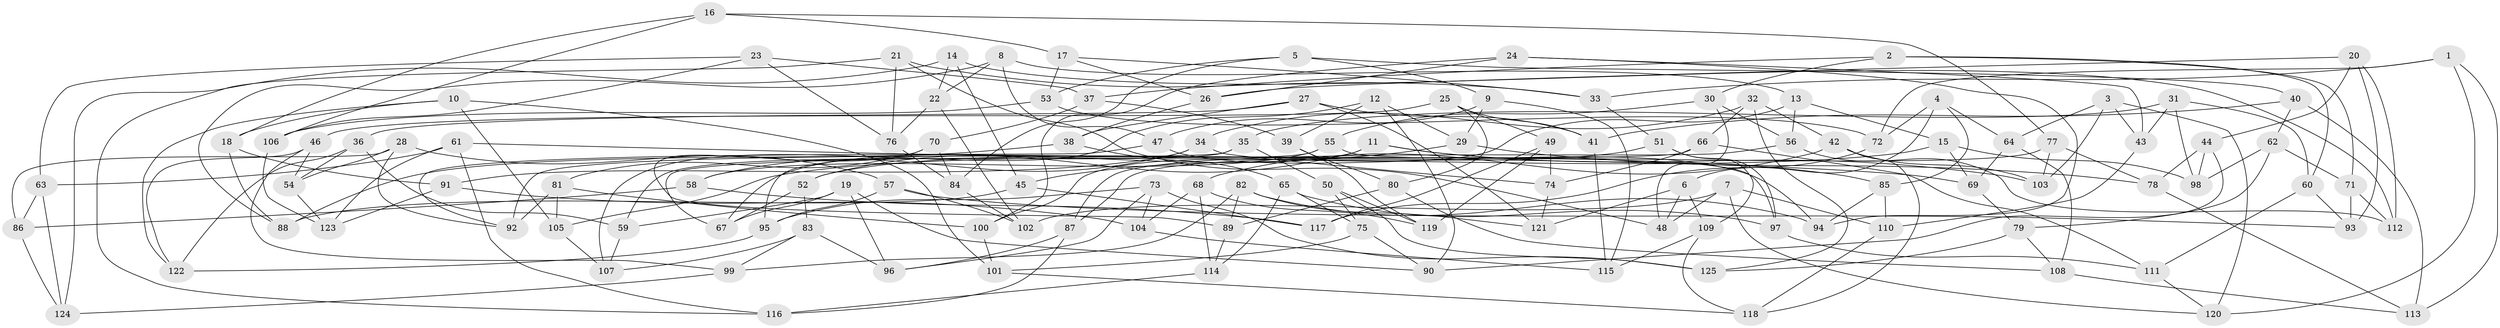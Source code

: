 // Generated by graph-tools (version 1.1) at 2025/11/02/27/25 16:11:50]
// undirected, 125 vertices, 250 edges
graph export_dot {
graph [start="1"]
  node [color=gray90,style=filled];
  1;
  2;
  3;
  4;
  5;
  6;
  7;
  8;
  9;
  10;
  11;
  12;
  13;
  14;
  15;
  16;
  17;
  18;
  19;
  20;
  21;
  22;
  23;
  24;
  25;
  26;
  27;
  28;
  29;
  30;
  31;
  32;
  33;
  34;
  35;
  36;
  37;
  38;
  39;
  40;
  41;
  42;
  43;
  44;
  45;
  46;
  47;
  48;
  49;
  50;
  51;
  52;
  53;
  54;
  55;
  56;
  57;
  58;
  59;
  60;
  61;
  62;
  63;
  64;
  65;
  66;
  67;
  68;
  69;
  70;
  71;
  72;
  73;
  74;
  75;
  76;
  77;
  78;
  79;
  80;
  81;
  82;
  83;
  84;
  85;
  86;
  87;
  88;
  89;
  90;
  91;
  92;
  93;
  94;
  95;
  96;
  97;
  98;
  99;
  100;
  101;
  102;
  103;
  104;
  105;
  106;
  107;
  108;
  109;
  110;
  111;
  112;
  113;
  114;
  115;
  116;
  117;
  118;
  119;
  120;
  121;
  122;
  123;
  124;
  125;
  1 -- 72;
  1 -- 113;
  1 -- 33;
  1 -- 120;
  2 -- 71;
  2 -- 37;
  2 -- 30;
  2 -- 60;
  3 -- 43;
  3 -- 120;
  3 -- 103;
  3 -- 64;
  4 -- 6;
  4 -- 85;
  4 -- 72;
  4 -- 64;
  5 -- 40;
  5 -- 84;
  5 -- 9;
  5 -- 53;
  6 -- 48;
  6 -- 121;
  6 -- 109;
  7 -- 110;
  7 -- 102;
  7 -- 120;
  7 -- 48;
  8 -- 22;
  8 -- 13;
  8 -- 47;
  8 -- 88;
  9 -- 29;
  9 -- 47;
  9 -- 115;
  10 -- 101;
  10 -- 122;
  10 -- 105;
  10 -- 18;
  11 -- 103;
  11 -- 85;
  11 -- 67;
  11 -- 52;
  12 -- 29;
  12 -- 39;
  12 -- 107;
  12 -- 90;
  13 -- 100;
  13 -- 56;
  13 -- 15;
  14 -- 22;
  14 -- 124;
  14 -- 45;
  14 -- 112;
  15 -- 69;
  15 -- 98;
  15 -- 105;
  16 -- 106;
  16 -- 18;
  16 -- 17;
  16 -- 77;
  17 -- 33;
  17 -- 53;
  17 -- 26;
  18 -- 88;
  18 -- 91;
  19 -- 67;
  19 -- 59;
  19 -- 96;
  19 -- 90;
  20 -- 44;
  20 -- 26;
  20 -- 93;
  20 -- 112;
  21 -- 33;
  21 -- 48;
  21 -- 116;
  21 -- 76;
  22 -- 76;
  22 -- 102;
  23 -- 106;
  23 -- 76;
  23 -- 63;
  23 -- 37;
  24 -- 43;
  24 -- 26;
  24 -- 94;
  24 -- 100;
  25 -- 49;
  25 -- 80;
  25 -- 46;
  25 -- 41;
  26 -- 38;
  27 -- 41;
  27 -- 38;
  27 -- 121;
  27 -- 36;
  28 -- 57;
  28 -- 54;
  28 -- 92;
  28 -- 86;
  29 -- 78;
  29 -- 45;
  30 -- 48;
  30 -- 56;
  30 -- 55;
  31 -- 98;
  31 -- 43;
  31 -- 35;
  31 -- 60;
  32 -- 66;
  32 -- 125;
  32 -- 34;
  32 -- 42;
  33 -- 51;
  34 -- 74;
  34 -- 58;
  34 -- 91;
  35 -- 50;
  35 -- 59;
  35 -- 67;
  36 -- 59;
  36 -- 122;
  36 -- 54;
  37 -- 70;
  37 -- 39;
  38 -- 88;
  38 -- 65;
  39 -- 119;
  39 -- 80;
  40 -- 113;
  40 -- 41;
  40 -- 62;
  41 -- 115;
  42 -- 68;
  42 -- 118;
  42 -- 103;
  43 -- 110;
  44 -- 90;
  44 -- 98;
  44 -- 78;
  45 -- 88;
  45 -- 117;
  46 -- 122;
  46 -- 99;
  46 -- 54;
  47 -- 94;
  47 -- 92;
  49 -- 74;
  49 -- 117;
  49 -- 119;
  50 -- 75;
  50 -- 125;
  50 -- 119;
  51 -- 109;
  51 -- 52;
  51 -- 97;
  52 -- 83;
  52 -- 67;
  53 -- 72;
  53 -- 106;
  54 -- 123;
  55 -- 97;
  55 -- 58;
  55 -- 95;
  56 -- 87;
  56 -- 112;
  57 -- 93;
  57 -- 95;
  57 -- 102;
  58 -- 117;
  58 -- 86;
  59 -- 107;
  60 -- 111;
  60 -- 93;
  61 -- 63;
  61 -- 69;
  61 -- 123;
  61 -- 116;
  62 -- 98;
  62 -- 79;
  62 -- 71;
  63 -- 124;
  63 -- 86;
  64 -- 108;
  64 -- 69;
  65 -- 114;
  65 -- 97;
  65 -- 75;
  66 -- 74;
  66 -- 92;
  66 -- 111;
  68 -- 104;
  68 -- 114;
  68 -- 119;
  69 -- 79;
  70 -- 84;
  70 -- 89;
  70 -- 81;
  71 -- 112;
  71 -- 93;
  72 -- 117;
  73 -- 96;
  73 -- 95;
  73 -- 104;
  73 -- 125;
  74 -- 121;
  75 -- 90;
  75 -- 101;
  76 -- 84;
  77 -- 87;
  77 -- 78;
  77 -- 103;
  78 -- 113;
  79 -- 108;
  79 -- 125;
  80 -- 108;
  80 -- 89;
  81 -- 105;
  81 -- 92;
  81 -- 100;
  82 -- 99;
  82 -- 89;
  82 -- 94;
  82 -- 121;
  83 -- 99;
  83 -- 107;
  83 -- 96;
  84 -- 102;
  85 -- 110;
  85 -- 94;
  86 -- 124;
  87 -- 96;
  87 -- 116;
  89 -- 114;
  91 -- 104;
  91 -- 123;
  95 -- 122;
  97 -- 111;
  99 -- 124;
  100 -- 101;
  101 -- 118;
  104 -- 115;
  105 -- 107;
  106 -- 123;
  108 -- 113;
  109 -- 118;
  109 -- 115;
  110 -- 118;
  111 -- 120;
  114 -- 116;
}
